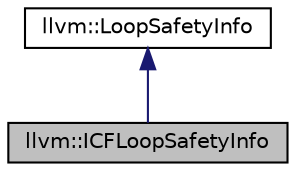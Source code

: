 digraph "llvm::ICFLoopSafetyInfo"
{
 // LATEX_PDF_SIZE
  bgcolor="transparent";
  edge [fontname="Helvetica",fontsize="10",labelfontname="Helvetica",labelfontsize="10"];
  node [fontname="Helvetica",fontsize="10",shape="box"];
  Node1 [label="llvm::ICFLoopSafetyInfo",height=0.2,width=0.4,color="black", fillcolor="grey75", style="filled", fontcolor="black",tooltip="This implementation of LoopSafetyInfo use ImplicitControlFlowTracking to give precise answers on \"may..."];
  Node2 -> Node1 [dir="back",color="midnightblue",fontsize="10",style="solid",fontname="Helvetica"];
  Node2 [label="llvm::LoopSafetyInfo",height=0.2,width=0.4,color="black",URL="$classllvm_1_1LoopSafetyInfo.html",tooltip="Captures loop safety information."];
}
